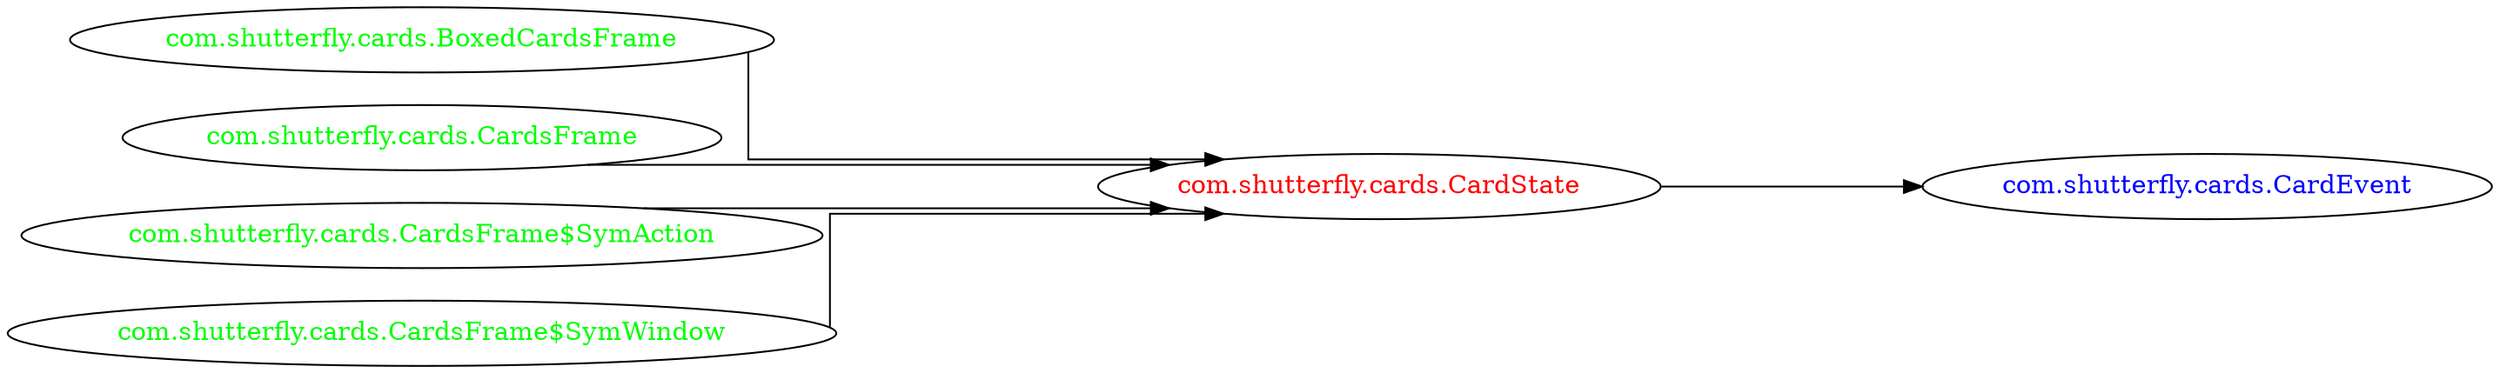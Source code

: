 digraph dependencyGraph {
 concentrate=true;
 ranksep="2.0";
 rankdir="LR"; 
 splines="ortho";
"com.shutterfly.cards.CardState" [fontcolor="red"];
"com.shutterfly.cards.CardEvent" [ fontcolor="blue" ];
"com.shutterfly.cards.CardState"->"com.shutterfly.cards.CardEvent";
"com.shutterfly.cards.BoxedCardsFrame" [ fontcolor="green" ];
"com.shutterfly.cards.BoxedCardsFrame"->"com.shutterfly.cards.CardState";
"com.shutterfly.cards.CardsFrame" [ fontcolor="green" ];
"com.shutterfly.cards.CardsFrame"->"com.shutterfly.cards.CardState";
"com.shutterfly.cards.CardsFrame$SymAction" [ fontcolor="green" ];
"com.shutterfly.cards.CardsFrame$SymAction"->"com.shutterfly.cards.CardState";
"com.shutterfly.cards.CardsFrame$SymWindow" [ fontcolor="green" ];
"com.shutterfly.cards.CardsFrame$SymWindow"->"com.shutterfly.cards.CardState";
}